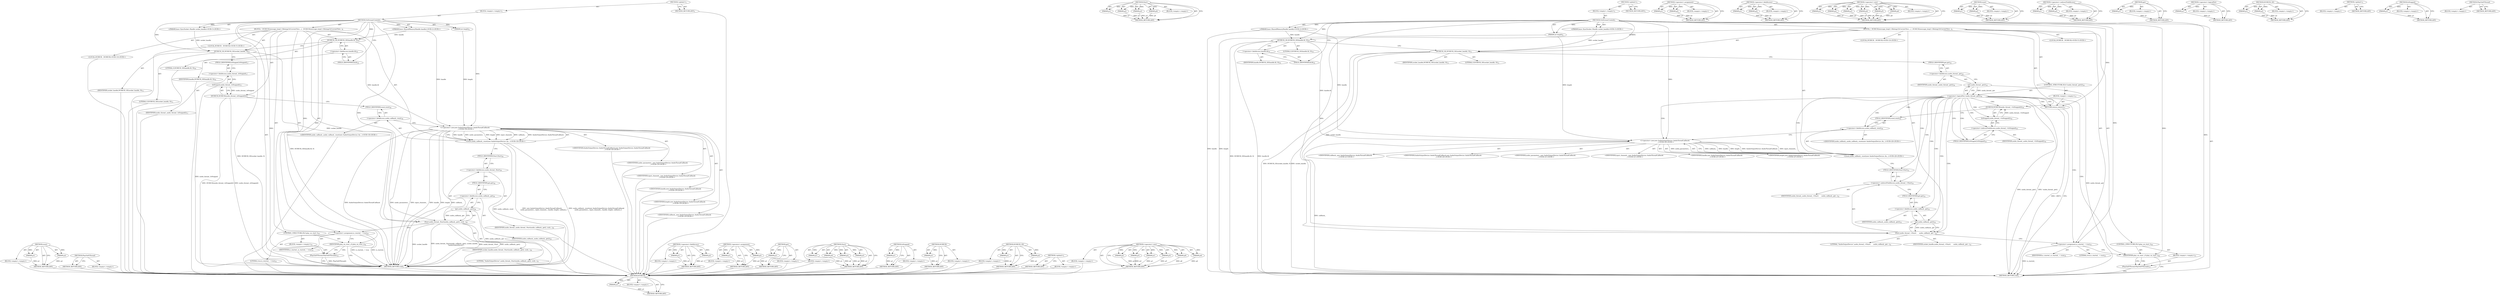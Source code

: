 digraph "&lt;operator&gt;.new" {
vulnerable_111 [label=<(METHOD,DCHECK)>];
vulnerable_112 [label=<(PARAM,p1)>];
vulnerable_113 [label=<(BLOCK,&lt;empty&gt;,&lt;empty&gt;)>];
vulnerable_114 [label=<(METHOD_RETURN,ANY)>];
vulnerable_138 [label=<(METHOD,Start)>];
vulnerable_139 [label=<(PARAM,p1)>];
vulnerable_140 [label=<(PARAM,p2)>];
vulnerable_141 [label=<(PARAM,p3)>];
vulnerable_142 [label=<(PARAM,p4)>];
vulnerable_143 [label=<(BLOCK,&lt;empty&gt;,&lt;empty&gt;)>];
vulnerable_144 [label=<(METHOD_RETURN,ANY)>];
vulnerable_6 [label=<(METHOD,&lt;global&gt;)<SUB>1</SUB>>];
vulnerable_7 [label=<(BLOCK,&lt;empty&gt;,&lt;empty&gt;)<SUB>1</SUB>>];
vulnerable_8 [label=<(METHOD,OnStreamCreated)<SUB>1</SUB>>];
vulnerable_9 [label="<(PARAM,base::SharedMemoryHandle handle)<SUB>2</SUB>>"];
vulnerable_10 [label="<(PARAM,base::SyncSocket::Handle socket_handle)<SUB>3</SUB>>"];
vulnerable_11 [label=<(PARAM,int length)<SUB>4</SUB>>];
vulnerable_12 [label=<(BLOCK,{
  DCHECK(message_loop()-&gt;BelongsToCurrentThre...,{
  DCHECK(message_loop()-&gt;BelongsToCurrentThre...)<SUB>4</SUB>>];
vulnerable_13 [label="<(LOCAL,DCHECK : DCHECK)<SUB>5</SUB>>"];
vulnerable_14 [label=<(DCHECK_GE,DCHECK_GE(handle.fd, 0))<SUB>10</SUB>>];
vulnerable_15 [label=<(&lt;operator&gt;.fieldAccess,handle.fd)<SUB>10</SUB>>];
vulnerable_16 [label=<(IDENTIFIER,handle,DCHECK_GE(handle.fd, 0))<SUB>10</SUB>>];
vulnerable_17 [label=<(FIELD_IDENTIFIER,fd,fd)<SUB>10</SUB>>];
vulnerable_18 [label=<(LITERAL,0,DCHECK_GE(handle.fd, 0))<SUB>10</SUB>>];
vulnerable_19 [label=<(DCHECK_GE,DCHECK_GE(socket_handle, 0))<SUB>11</SUB>>];
vulnerable_20 [label=<(IDENTIFIER,socket_handle,DCHECK_GE(socket_handle, 0))<SUB>11</SUB>>];
vulnerable_21 [label=<(LITERAL,0,DCHECK_GE(socket_handle, 0))<SUB>11</SUB>>];
vulnerable_22 [label="<(LOCAL,DCHECK : DCHECK)<SUB>14</SUB>>"];
vulnerable_23 [label=<(CONTROL_STRUCTURE,IF,if (!audio_thread_.get()))<SUB>16</SUB>>];
vulnerable_24 [label=<(&lt;operator&gt;.logicalNot,!audio_thread_.get())<SUB>16</SUB>>];
vulnerable_25 [label=<(get,audio_thread_.get())<SUB>16</SUB>>];
vulnerable_26 [label=<(&lt;operator&gt;.fieldAccess,audio_thread_.get)<SUB>16</SUB>>];
vulnerable_27 [label=<(IDENTIFIER,audio_thread_,audio_thread_.get())<SUB>16</SUB>>];
vulnerable_28 [label=<(FIELD_IDENTIFIER,get,get)<SUB>16</SUB>>];
vulnerable_29 [label=<(BLOCK,&lt;empty&gt;,&lt;empty&gt;)<SUB>17</SUB>>];
vulnerable_30 [label=<(RETURN,return;,return;)<SUB>17</SUB>>];
vulnerable_31 [label=<(DCHECK,DCHECK(audio_thread_-&gt;IsStopped()))<SUB>19</SUB>>];
vulnerable_32 [label=<(IsStopped,audio_thread_-&gt;IsStopped())<SUB>19</SUB>>];
vulnerable_33 [label=<(&lt;operator&gt;.indirectFieldAccess,audio_thread_-&gt;IsStopped)<SUB>19</SUB>>];
vulnerable_34 [label=<(IDENTIFIER,audio_thread_,audio_thread_-&gt;IsStopped())<SUB>19</SUB>>];
vulnerable_35 [label=<(FIELD_IDENTIFIER,IsStopped,IsStopped)<SUB>19</SUB>>];
vulnerable_36 [label="<(reset,audio_callback_.reset(new AudioOutputDevice::Au...)<SUB>20</SUB>>"];
vulnerable_37 [label=<(&lt;operator&gt;.fieldAccess,audio_callback_.reset)<SUB>20</SUB>>];
vulnerable_38 [label="<(IDENTIFIER,audio_callback_,audio_callback_.reset(new AudioOutputDevice::Au...)<SUB>20</SUB>>"];
vulnerable_39 [label=<(FIELD_IDENTIFIER,reset,reset)<SUB>20</SUB>>];
vulnerable_40 [label="<(&lt;operator&gt;.new,new AudioOutputDevice::AudioThreadCallback(
   ...)<SUB>20</SUB>>"];
vulnerable_41 [label="<(IDENTIFIER,AudioOutputDevice::AudioThreadCallback,new AudioOutputDevice::AudioThreadCallback(
   ...)<SUB>20</SUB>>"];
vulnerable_42 [label="<(IDENTIFIER,audio_parameters_,new AudioOutputDevice::AudioThreadCallback(
   ...)<SUB>21</SUB>>"];
vulnerable_43 [label="<(IDENTIFIER,input_channels_,new AudioOutputDevice::AudioThreadCallback(
   ...)<SUB>21</SUB>>"];
vulnerable_44 [label="<(IDENTIFIER,handle,new AudioOutputDevice::AudioThreadCallback(
   ...)<SUB>21</SUB>>"];
vulnerable_45 [label="<(IDENTIFIER,length,new AudioOutputDevice::AudioThreadCallback(
   ...)<SUB>21</SUB>>"];
vulnerable_46 [label="<(IDENTIFIER,callback_,new AudioOutputDevice::AudioThreadCallback(
   ...)<SUB>21</SUB>>"];
vulnerable_47 [label=<(Start,audio_thread_-&gt;Start(
      audio_callback_.get...)<SUB>22</SUB>>];
vulnerable_48 [label=<(&lt;operator&gt;.indirectFieldAccess,audio_thread_-&gt;Start)<SUB>22</SUB>>];
vulnerable_49 [label=<(IDENTIFIER,audio_thread_,audio_thread_-&gt;Start(
      audio_callback_.get...)<SUB>22</SUB>>];
vulnerable_50 [label=<(FIELD_IDENTIFIER,Start,Start)<SUB>22</SUB>>];
vulnerable_51 [label=<(get,audio_callback_.get())<SUB>23</SUB>>];
vulnerable_52 [label=<(&lt;operator&gt;.fieldAccess,audio_callback_.get)<SUB>23</SUB>>];
vulnerable_53 [label=<(IDENTIFIER,audio_callback_,audio_callback_.get())<SUB>23</SUB>>];
vulnerable_54 [label=<(FIELD_IDENTIFIER,get,get)<SUB>23</SUB>>];
vulnerable_55 [label=<(IDENTIFIER,socket_handle,audio_thread_-&gt;Start(
      audio_callback_.get...)<SUB>23</SUB>>];
vulnerable_56 [label=<(LITERAL,&quot;AudioOutputDevice&quot;,audio_thread_-&gt;Start(
      audio_callback_.get...)<SUB>23</SUB>>];
vulnerable_57 [label=<(&lt;operator&gt;.assignment,is_started_ = true)<SUB>25</SUB>>];
vulnerable_58 [label=<(IDENTIFIER,is_started_,is_started_ = true)<SUB>25</SUB>>];
vulnerable_59 [label=<(LITERAL,true,is_started_ = true)<SUB>25</SUB>>];
vulnerable_60 [label=<(CONTROL_STRUCTURE,IF,if (play_on_start_))<SUB>26</SUB>>];
vulnerable_61 [label=<(IDENTIFIER,play_on_start_,if (play_on_start_))<SUB>26</SUB>>];
vulnerable_62 [label=<(BLOCK,&lt;empty&gt;,&lt;empty&gt;)<SUB>27</SUB>>];
vulnerable_63 [label=<(PlayOnIOThread,PlayOnIOThread())<SUB>27</SUB>>];
vulnerable_64 [label=<(METHOD_RETURN,void)<SUB>1</SUB>>];
vulnerable_66 [label=<(METHOD_RETURN,ANY)<SUB>1</SUB>>];
vulnerable_145 [label=<(METHOD,&lt;operator&gt;.assignment)>];
vulnerable_146 [label=<(PARAM,p1)>];
vulnerable_147 [label=<(PARAM,p2)>];
vulnerable_148 [label=<(BLOCK,&lt;empty&gt;,&lt;empty&gt;)>];
vulnerable_149 [label=<(METHOD_RETURN,ANY)>];
vulnerable_98 [label=<(METHOD,&lt;operator&gt;.fieldAccess)>];
vulnerable_99 [label=<(PARAM,p1)>];
vulnerable_100 [label=<(PARAM,p2)>];
vulnerable_101 [label=<(BLOCK,&lt;empty&gt;,&lt;empty&gt;)>];
vulnerable_102 [label=<(METHOD_RETURN,ANY)>];
vulnerable_129 [label=<(METHOD,&lt;operator&gt;.new)>];
vulnerable_130 [label=<(PARAM,p1)>];
vulnerable_131 [label=<(PARAM,p2)>];
vulnerable_132 [label=<(PARAM,p3)>];
vulnerable_133 [label=<(PARAM,p4)>];
vulnerable_134 [label=<(PARAM,p5)>];
vulnerable_135 [label=<(PARAM,p6)>];
vulnerable_136 [label=<(BLOCK,&lt;empty&gt;,&lt;empty&gt;)>];
vulnerable_137 [label=<(METHOD_RETURN,ANY)>];
vulnerable_124 [label=<(METHOD,reset)>];
vulnerable_125 [label=<(PARAM,p1)>];
vulnerable_126 [label=<(PARAM,p2)>];
vulnerable_127 [label=<(BLOCK,&lt;empty&gt;,&lt;empty&gt;)>];
vulnerable_128 [label=<(METHOD_RETURN,ANY)>];
vulnerable_119 [label=<(METHOD,&lt;operator&gt;.indirectFieldAccess)>];
vulnerable_120 [label=<(PARAM,p1)>];
vulnerable_121 [label=<(PARAM,p2)>];
vulnerable_122 [label=<(BLOCK,&lt;empty&gt;,&lt;empty&gt;)>];
vulnerable_123 [label=<(METHOD_RETURN,ANY)>];
vulnerable_107 [label=<(METHOD,get)>];
vulnerable_108 [label=<(PARAM,p1)>];
vulnerable_109 [label=<(BLOCK,&lt;empty&gt;,&lt;empty&gt;)>];
vulnerable_110 [label=<(METHOD_RETURN,ANY)>];
vulnerable_103 [label=<(METHOD,&lt;operator&gt;.logicalNot)>];
vulnerable_104 [label=<(PARAM,p1)>];
vulnerable_105 [label=<(BLOCK,&lt;empty&gt;,&lt;empty&gt;)>];
vulnerable_106 [label=<(METHOD_RETURN,ANY)>];
vulnerable_93 [label=<(METHOD,DCHECK_GE)>];
vulnerable_94 [label=<(PARAM,p1)>];
vulnerable_95 [label=<(PARAM,p2)>];
vulnerable_96 [label=<(BLOCK,&lt;empty&gt;,&lt;empty&gt;)>];
vulnerable_97 [label=<(METHOD_RETURN,ANY)>];
vulnerable_87 [label=<(METHOD,&lt;global&gt;)<SUB>1</SUB>>];
vulnerable_88 [label=<(BLOCK,&lt;empty&gt;,&lt;empty&gt;)>];
vulnerable_89 [label=<(METHOD_RETURN,ANY)>];
vulnerable_115 [label=<(METHOD,IsStopped)>];
vulnerable_116 [label=<(PARAM,p1)>];
vulnerable_117 [label=<(BLOCK,&lt;empty&gt;,&lt;empty&gt;)>];
vulnerable_118 [label=<(METHOD_RETURN,ANY)>];
vulnerable_150 [label=<(METHOD,PlayOnIOThread)>];
vulnerable_151 [label=<(BLOCK,&lt;empty&gt;,&lt;empty&gt;)>];
vulnerable_152 [label=<(METHOD_RETURN,ANY)>];
fixed_103 [label=<(METHOD,reset)>];
fixed_104 [label=<(PARAM,p1)>];
fixed_105 [label=<(PARAM,p2)>];
fixed_106 [label=<(BLOCK,&lt;empty&gt;,&lt;empty&gt;)>];
fixed_107 [label=<(METHOD_RETURN,ANY)>];
fixed_133 [label=<(METHOD,PlayOnIOThread)>];
fixed_134 [label=<(BLOCK,&lt;empty&gt;,&lt;empty&gt;)>];
fixed_135 [label=<(METHOD_RETURN,ANY)>];
fixed_6 [label=<(METHOD,&lt;global&gt;)<SUB>1</SUB>>];
fixed_7 [label=<(BLOCK,&lt;empty&gt;,&lt;empty&gt;)<SUB>1</SUB>>];
fixed_8 [label=<(METHOD,OnStreamCreated)<SUB>1</SUB>>];
fixed_9 [label="<(PARAM,base::SharedMemoryHandle handle)<SUB>2</SUB>>"];
fixed_10 [label="<(PARAM,base::SyncSocket::Handle socket_handle)<SUB>3</SUB>>"];
fixed_11 [label=<(PARAM,int length)<SUB>4</SUB>>];
fixed_12 [label=<(BLOCK,{
  DCHECK(message_loop()-&gt;BelongsToCurrentThre...,{
  DCHECK(message_loop()-&gt;BelongsToCurrentThre...)<SUB>4</SUB>>];
fixed_13 [label="<(LOCAL,DCHECK : DCHECK)<SUB>5</SUB>>"];
fixed_14 [label=<(DCHECK_GE,DCHECK_GE(handle.fd, 0))<SUB>10</SUB>>];
fixed_15 [label=<(&lt;operator&gt;.fieldAccess,handle.fd)<SUB>10</SUB>>];
fixed_16 [label=<(IDENTIFIER,handle,DCHECK_GE(handle.fd, 0))<SUB>10</SUB>>];
fixed_17 [label=<(FIELD_IDENTIFIER,fd,fd)<SUB>10</SUB>>];
fixed_18 [label=<(LITERAL,0,DCHECK_GE(handle.fd, 0))<SUB>10</SUB>>];
fixed_19 [label=<(DCHECK_GE,DCHECK_GE(socket_handle, 0))<SUB>11</SUB>>];
fixed_20 [label=<(IDENTIFIER,socket_handle,DCHECK_GE(socket_handle, 0))<SUB>11</SUB>>];
fixed_21 [label=<(LITERAL,0,DCHECK_GE(socket_handle, 0))<SUB>11</SUB>>];
fixed_22 [label="<(LOCAL,DCHECK : DCHECK)<SUB>14</SUB>>"];
fixed_23 [label=<(DCHECK,DCHECK(audio_thread_.IsStopped()))<SUB>17</SUB>>];
fixed_24 [label=<(IsStopped,audio_thread_.IsStopped())<SUB>17</SUB>>];
fixed_25 [label=<(&lt;operator&gt;.fieldAccess,audio_thread_.IsStopped)<SUB>17</SUB>>];
fixed_26 [label=<(IDENTIFIER,audio_thread_,audio_thread_.IsStopped())<SUB>17</SUB>>];
fixed_27 [label=<(FIELD_IDENTIFIER,IsStopped,IsStopped)<SUB>17</SUB>>];
fixed_28 [label="<(reset,audio_callback_.reset(new AudioOutputDevice::Au...)<SUB>18</SUB>>"];
fixed_29 [label=<(&lt;operator&gt;.fieldAccess,audio_callback_.reset)<SUB>18</SUB>>];
fixed_30 [label="<(IDENTIFIER,audio_callback_,audio_callback_.reset(new AudioOutputDevice::Au...)<SUB>18</SUB>>"];
fixed_31 [label=<(FIELD_IDENTIFIER,reset,reset)<SUB>18</SUB>>];
fixed_32 [label="<(&lt;operator&gt;.new,new AudioOutputDevice::AudioThreadCallback(
   ...)<SUB>18</SUB>>"];
fixed_33 [label="<(IDENTIFIER,AudioOutputDevice::AudioThreadCallback,new AudioOutputDevice::AudioThreadCallback(
   ...)<SUB>18</SUB>>"];
fixed_34 [label="<(IDENTIFIER,audio_parameters_,new AudioOutputDevice::AudioThreadCallback(
   ...)<SUB>19</SUB>>"];
fixed_35 [label="<(IDENTIFIER,input_channels_,new AudioOutputDevice::AudioThreadCallback(
   ...)<SUB>19</SUB>>"];
fixed_36 [label="<(IDENTIFIER,handle,new AudioOutputDevice::AudioThreadCallback(
   ...)<SUB>19</SUB>>"];
fixed_37 [label="<(IDENTIFIER,length,new AudioOutputDevice::AudioThreadCallback(
   ...)<SUB>19</SUB>>"];
fixed_38 [label="<(IDENTIFIER,callback_,new AudioOutputDevice::AudioThreadCallback(
   ...)<SUB>19</SUB>>"];
fixed_39 [label=<(Start,audio_thread_.Start(audio_callback_.get(), sock...)<SUB>20</SUB>>];
fixed_40 [label=<(&lt;operator&gt;.fieldAccess,audio_thread_.Start)<SUB>20</SUB>>];
fixed_41 [label=<(IDENTIFIER,audio_thread_,audio_thread_.Start(audio_callback_.get(), sock...)<SUB>20</SUB>>];
fixed_42 [label=<(FIELD_IDENTIFIER,Start,Start)<SUB>20</SUB>>];
fixed_43 [label=<(get,audio_callback_.get())<SUB>20</SUB>>];
fixed_44 [label=<(&lt;operator&gt;.fieldAccess,audio_callback_.get)<SUB>20</SUB>>];
fixed_45 [label=<(IDENTIFIER,audio_callback_,audio_callback_.get())<SUB>20</SUB>>];
fixed_46 [label=<(FIELD_IDENTIFIER,get,get)<SUB>20</SUB>>];
fixed_47 [label=<(IDENTIFIER,socket_handle,audio_thread_.Start(audio_callback_.get(), sock...)<SUB>20</SUB>>];
fixed_48 [label=<(LITERAL,&quot;AudioOutputDevice&quot;,audio_thread_.Start(audio_callback_.get(), sock...)<SUB>21</SUB>>];
fixed_49 [label=<(&lt;operator&gt;.assignment,is_started_ = true)<SUB>23</SUB>>];
fixed_50 [label=<(IDENTIFIER,is_started_,is_started_ = true)<SUB>23</SUB>>];
fixed_51 [label=<(LITERAL,true,is_started_ = true)<SUB>23</SUB>>];
fixed_52 [label=<(CONTROL_STRUCTURE,IF,if (play_on_start_))<SUB>24</SUB>>];
fixed_53 [label=<(IDENTIFIER,play_on_start_,if (play_on_start_))<SUB>24</SUB>>];
fixed_54 [label=<(BLOCK,&lt;empty&gt;,&lt;empty&gt;)<SUB>25</SUB>>];
fixed_55 [label=<(PlayOnIOThread,PlayOnIOThread())<SUB>25</SUB>>];
fixed_56 [label=<(METHOD_RETURN,void)<SUB>1</SUB>>];
fixed_58 [label=<(METHOD_RETURN,ANY)<SUB>1</SUB>>];
fixed_90 [label=<(METHOD,&lt;operator&gt;.fieldAccess)>];
fixed_91 [label=<(PARAM,p1)>];
fixed_92 [label=<(PARAM,p2)>];
fixed_93 [label=<(BLOCK,&lt;empty&gt;,&lt;empty&gt;)>];
fixed_94 [label=<(METHOD_RETURN,ANY)>];
fixed_128 [label=<(METHOD,&lt;operator&gt;.assignment)>];
fixed_129 [label=<(PARAM,p1)>];
fixed_130 [label=<(PARAM,p2)>];
fixed_131 [label=<(BLOCK,&lt;empty&gt;,&lt;empty&gt;)>];
fixed_132 [label=<(METHOD_RETURN,ANY)>];
fixed_124 [label=<(METHOD,get)>];
fixed_125 [label=<(PARAM,p1)>];
fixed_126 [label=<(BLOCK,&lt;empty&gt;,&lt;empty&gt;)>];
fixed_127 [label=<(METHOD_RETURN,ANY)>];
fixed_117 [label=<(METHOD,Start)>];
fixed_118 [label=<(PARAM,p1)>];
fixed_119 [label=<(PARAM,p2)>];
fixed_120 [label=<(PARAM,p3)>];
fixed_121 [label=<(PARAM,p4)>];
fixed_122 [label=<(BLOCK,&lt;empty&gt;,&lt;empty&gt;)>];
fixed_123 [label=<(METHOD_RETURN,ANY)>];
fixed_99 [label=<(METHOD,IsStopped)>];
fixed_100 [label=<(PARAM,p1)>];
fixed_101 [label=<(BLOCK,&lt;empty&gt;,&lt;empty&gt;)>];
fixed_102 [label=<(METHOD_RETURN,ANY)>];
fixed_95 [label=<(METHOD,DCHECK)>];
fixed_96 [label=<(PARAM,p1)>];
fixed_97 [label=<(BLOCK,&lt;empty&gt;,&lt;empty&gt;)>];
fixed_98 [label=<(METHOD_RETURN,ANY)>];
fixed_85 [label=<(METHOD,DCHECK_GE)>];
fixed_86 [label=<(PARAM,p1)>];
fixed_87 [label=<(PARAM,p2)>];
fixed_88 [label=<(BLOCK,&lt;empty&gt;,&lt;empty&gt;)>];
fixed_89 [label=<(METHOD_RETURN,ANY)>];
fixed_79 [label=<(METHOD,&lt;global&gt;)<SUB>1</SUB>>];
fixed_80 [label=<(BLOCK,&lt;empty&gt;,&lt;empty&gt;)>];
fixed_81 [label=<(METHOD_RETURN,ANY)>];
fixed_108 [label=<(METHOD,&lt;operator&gt;.new)>];
fixed_109 [label=<(PARAM,p1)>];
fixed_110 [label=<(PARAM,p2)>];
fixed_111 [label=<(PARAM,p3)>];
fixed_112 [label=<(PARAM,p4)>];
fixed_113 [label=<(PARAM,p5)>];
fixed_114 [label=<(PARAM,p6)>];
fixed_115 [label=<(BLOCK,&lt;empty&gt;,&lt;empty&gt;)>];
fixed_116 [label=<(METHOD_RETURN,ANY)>];
vulnerable_111 -> vulnerable_112  [key=0, label="AST: "];
vulnerable_111 -> vulnerable_112  [key=1, label="DDG: "];
vulnerable_111 -> vulnerable_113  [key=0, label="AST: "];
vulnerable_111 -> vulnerable_114  [key=0, label="AST: "];
vulnerable_111 -> vulnerable_114  [key=1, label="CFG: "];
vulnerable_112 -> vulnerable_114  [key=0, label="DDG: p1"];
vulnerable_138 -> vulnerable_139  [key=0, label="AST: "];
vulnerable_138 -> vulnerable_139  [key=1, label="DDG: "];
vulnerable_138 -> vulnerable_143  [key=0, label="AST: "];
vulnerable_138 -> vulnerable_140  [key=0, label="AST: "];
vulnerable_138 -> vulnerable_140  [key=1, label="DDG: "];
vulnerable_138 -> vulnerable_144  [key=0, label="AST: "];
vulnerable_138 -> vulnerable_144  [key=1, label="CFG: "];
vulnerable_138 -> vulnerable_141  [key=0, label="AST: "];
vulnerable_138 -> vulnerable_141  [key=1, label="DDG: "];
vulnerable_138 -> vulnerable_142  [key=0, label="AST: "];
vulnerable_138 -> vulnerable_142  [key=1, label="DDG: "];
vulnerable_139 -> vulnerable_144  [key=0, label="DDG: p1"];
vulnerable_140 -> vulnerable_144  [key=0, label="DDG: p2"];
vulnerable_141 -> vulnerable_144  [key=0, label="DDG: p3"];
vulnerable_142 -> vulnerable_144  [key=0, label="DDG: p4"];
vulnerable_6 -> vulnerable_7  [key=0, label="AST: "];
vulnerable_6 -> vulnerable_66  [key=0, label="AST: "];
vulnerable_6 -> vulnerable_66  [key=1, label="CFG: "];
vulnerable_7 -> vulnerable_8  [key=0, label="AST: "];
vulnerable_8 -> vulnerable_9  [key=0, label="AST: "];
vulnerable_8 -> vulnerable_9  [key=1, label="DDG: "];
vulnerable_8 -> vulnerable_10  [key=0, label="AST: "];
vulnerable_8 -> vulnerable_10  [key=1, label="DDG: "];
vulnerable_8 -> vulnerable_11  [key=0, label="AST: "];
vulnerable_8 -> vulnerable_11  [key=1, label="DDG: "];
vulnerable_8 -> vulnerable_12  [key=0, label="AST: "];
vulnerable_8 -> vulnerable_64  [key=0, label="AST: "];
vulnerable_8 -> vulnerable_17  [key=0, label="CFG: "];
vulnerable_8 -> vulnerable_57  [key=0, label="DDG: "];
vulnerable_8 -> vulnerable_14  [key=0, label="DDG: "];
vulnerable_8 -> vulnerable_19  [key=0, label="DDG: "];
vulnerable_8 -> vulnerable_47  [key=0, label="DDG: "];
vulnerable_8 -> vulnerable_61  [key=0, label="DDG: "];
vulnerable_8 -> vulnerable_30  [key=0, label="DDG: "];
vulnerable_8 -> vulnerable_40  [key=0, label="DDG: "];
vulnerable_8 -> vulnerable_63  [key=0, label="DDG: "];
vulnerable_9 -> vulnerable_64  [key=0, label="DDG: handle"];
vulnerable_9 -> vulnerable_14  [key=0, label="DDG: handle"];
vulnerable_9 -> vulnerable_40  [key=0, label="DDG: handle"];
vulnerable_10 -> vulnerable_19  [key=0, label="DDG: socket_handle"];
vulnerable_11 -> vulnerable_64  [key=0, label="DDG: length"];
vulnerable_11 -> vulnerable_40  [key=0, label="DDG: length"];
vulnerable_12 -> vulnerable_13  [key=0, label="AST: "];
vulnerable_12 -> vulnerable_14  [key=0, label="AST: "];
vulnerable_12 -> vulnerable_19  [key=0, label="AST: "];
vulnerable_12 -> vulnerable_22  [key=0, label="AST: "];
vulnerable_12 -> vulnerable_23  [key=0, label="AST: "];
vulnerable_12 -> vulnerable_31  [key=0, label="AST: "];
vulnerable_12 -> vulnerable_36  [key=0, label="AST: "];
vulnerable_12 -> vulnerable_47  [key=0, label="AST: "];
vulnerable_12 -> vulnerable_57  [key=0, label="AST: "];
vulnerable_12 -> vulnerable_60  [key=0, label="AST: "];
vulnerable_14 -> vulnerable_15  [key=0, label="AST: "];
vulnerable_14 -> vulnerable_18  [key=0, label="AST: "];
vulnerable_14 -> vulnerable_19  [key=0, label="CFG: "];
vulnerable_14 -> vulnerable_64  [key=0, label="DDG: handle.fd"];
vulnerable_14 -> vulnerable_64  [key=1, label="DDG: DCHECK_GE(handle.fd, 0)"];
vulnerable_14 -> vulnerable_40  [key=0, label="DDG: handle.fd"];
vulnerable_15 -> vulnerable_16  [key=0, label="AST: "];
vulnerable_15 -> vulnerable_17  [key=0, label="AST: "];
vulnerable_15 -> vulnerable_14  [key=0, label="CFG: "];
vulnerable_17 -> vulnerable_15  [key=0, label="CFG: "];
vulnerable_19 -> vulnerable_20  [key=0, label="AST: "];
vulnerable_19 -> vulnerable_21  [key=0, label="AST: "];
vulnerable_19 -> vulnerable_28  [key=0, label="CFG: "];
vulnerable_19 -> vulnerable_64  [key=0, label="DDG: socket_handle"];
vulnerable_19 -> vulnerable_64  [key=1, label="DDG: DCHECK_GE(socket_handle, 0)"];
vulnerable_19 -> vulnerable_47  [key=0, label="DDG: socket_handle"];
vulnerable_23 -> vulnerable_24  [key=0, label="AST: "];
vulnerable_23 -> vulnerable_29  [key=0, label="AST: "];
vulnerable_24 -> vulnerable_25  [key=0, label="AST: "];
vulnerable_24 -> vulnerable_30  [key=0, label="CFG: "];
vulnerable_24 -> vulnerable_30  [key=1, label="CDG: "];
vulnerable_24 -> vulnerable_35  [key=0, label="CFG: "];
vulnerable_24 -> vulnerable_35  [key=1, label="CDG: "];
vulnerable_24 -> vulnerable_64  [key=0, label="DDG: audio_thread_.get()"];
vulnerable_24 -> vulnerable_64  [key=1, label="DDG: !audio_thread_.get()"];
vulnerable_24 -> vulnerable_47  [key=0, label="CDG: "];
vulnerable_24 -> vulnerable_48  [key=0, label="CDG: "];
vulnerable_24 -> vulnerable_32  [key=0, label="CDG: "];
vulnerable_24 -> vulnerable_33  [key=0, label="CDG: "];
vulnerable_24 -> vulnerable_61  [key=0, label="CDG: "];
vulnerable_24 -> vulnerable_51  [key=0, label="CDG: "];
vulnerable_24 -> vulnerable_57  [key=0, label="CDG: "];
vulnerable_24 -> vulnerable_36  [key=0, label="CDG: "];
vulnerable_24 -> vulnerable_52  [key=0, label="CDG: "];
vulnerable_24 -> vulnerable_37  [key=0, label="CDG: "];
vulnerable_24 -> vulnerable_40  [key=0, label="CDG: "];
vulnerable_24 -> vulnerable_50  [key=0, label="CDG: "];
vulnerable_24 -> vulnerable_54  [key=0, label="CDG: "];
vulnerable_24 -> vulnerable_39  [key=0, label="CDG: "];
vulnerable_24 -> vulnerable_31  [key=0, label="CDG: "];
vulnerable_25 -> vulnerable_26  [key=0, label="AST: "];
vulnerable_25 -> vulnerable_24  [key=0, label="CFG: "];
vulnerable_25 -> vulnerable_24  [key=1, label="DDG: audio_thread_.get"];
vulnerable_25 -> vulnerable_64  [key=0, label="DDG: audio_thread_.get"];
vulnerable_26 -> vulnerable_27  [key=0, label="AST: "];
vulnerable_26 -> vulnerable_28  [key=0, label="AST: "];
vulnerable_26 -> vulnerable_25  [key=0, label="CFG: "];
vulnerable_28 -> vulnerable_26  [key=0, label="CFG: "];
vulnerable_29 -> vulnerable_30  [key=0, label="AST: "];
vulnerable_30 -> vulnerable_64  [key=0, label="CFG: "];
vulnerable_30 -> vulnerable_64  [key=1, label="DDG: &lt;RET&gt;"];
vulnerable_31 -> vulnerable_32  [key=0, label="AST: "];
vulnerable_31 -> vulnerable_39  [key=0, label="CFG: "];
vulnerable_32 -> vulnerable_33  [key=0, label="AST: "];
vulnerable_32 -> vulnerable_31  [key=0, label="CFG: "];
vulnerable_32 -> vulnerable_31  [key=1, label="DDG: audio_thread_-&gt;IsStopped"];
vulnerable_33 -> vulnerable_34  [key=0, label="AST: "];
vulnerable_33 -> vulnerable_35  [key=0, label="AST: "];
vulnerable_33 -> vulnerable_32  [key=0, label="CFG: "];
vulnerable_35 -> vulnerable_33  [key=0, label="CFG: "];
vulnerable_36 -> vulnerable_37  [key=0, label="AST: "];
vulnerable_36 -> vulnerable_40  [key=0, label="AST: "];
vulnerable_36 -> vulnerable_50  [key=0, label="CFG: "];
vulnerable_37 -> vulnerable_38  [key=0, label="AST: "];
vulnerable_37 -> vulnerable_39  [key=0, label="AST: "];
vulnerable_37 -> vulnerable_40  [key=0, label="CFG: "];
vulnerable_39 -> vulnerable_37  [key=0, label="CFG: "];
vulnerable_40 -> vulnerable_41  [key=0, label="AST: "];
vulnerable_40 -> vulnerable_42  [key=0, label="AST: "];
vulnerable_40 -> vulnerable_43  [key=0, label="AST: "];
vulnerable_40 -> vulnerable_44  [key=0, label="AST: "];
vulnerable_40 -> vulnerable_45  [key=0, label="AST: "];
vulnerable_40 -> vulnerable_46  [key=0, label="AST: "];
vulnerable_40 -> vulnerable_36  [key=0, label="CFG: "];
vulnerable_40 -> vulnerable_36  [key=1, label="DDG: callback_"];
vulnerable_40 -> vulnerable_36  [key=2, label="DDG: handle"];
vulnerable_40 -> vulnerable_36  [key=3, label="DDG: length"];
vulnerable_40 -> vulnerable_36  [key=4, label="DDG: AudioOutputDevice::AudioThreadCallback"];
vulnerable_40 -> vulnerable_36  [key=5, label="DDG: audio_parameters_"];
vulnerable_40 -> vulnerable_36  [key=6, label="DDG: input_channels_"];
vulnerable_40 -> vulnerable_64  [key=0, label="DDG: callback_"];
vulnerable_47 -> vulnerable_48  [key=0, label="AST: "];
vulnerable_47 -> vulnerable_51  [key=0, label="AST: "];
vulnerable_47 -> vulnerable_55  [key=0, label="AST: "];
vulnerable_47 -> vulnerable_56  [key=0, label="AST: "];
vulnerable_47 -> vulnerable_57  [key=0, label="CFG: "];
vulnerable_48 -> vulnerable_49  [key=0, label="AST: "];
vulnerable_48 -> vulnerable_50  [key=0, label="AST: "];
vulnerable_48 -> vulnerable_54  [key=0, label="CFG: "];
vulnerable_50 -> vulnerable_48  [key=0, label="CFG: "];
vulnerable_51 -> vulnerable_52  [key=0, label="AST: "];
vulnerable_51 -> vulnerable_47  [key=0, label="CFG: "];
vulnerable_51 -> vulnerable_47  [key=1, label="DDG: audio_callback_.get"];
vulnerable_52 -> vulnerable_53  [key=0, label="AST: "];
vulnerable_52 -> vulnerable_54  [key=0, label="AST: "];
vulnerable_52 -> vulnerable_51  [key=0, label="CFG: "];
vulnerable_54 -> vulnerable_52  [key=0, label="CFG: "];
vulnerable_57 -> vulnerable_58  [key=0, label="AST: "];
vulnerable_57 -> vulnerable_59  [key=0, label="AST: "];
vulnerable_57 -> vulnerable_61  [key=0, label="CFG: "];
vulnerable_57 -> vulnerable_64  [key=0, label="DDG: is_started_"];
vulnerable_60 -> vulnerable_61  [key=0, label="AST: "];
vulnerable_60 -> vulnerable_62  [key=0, label="AST: "];
vulnerable_61 -> vulnerable_63  [key=0, label="CFG: "];
vulnerable_61 -> vulnerable_63  [key=1, label="CDG: "];
vulnerable_61 -> vulnerable_64  [key=0, label="CFG: "];
vulnerable_62 -> vulnerable_63  [key=0, label="AST: "];
vulnerable_63 -> vulnerable_64  [key=0, label="CFG: "];
vulnerable_145 -> vulnerable_146  [key=0, label="AST: "];
vulnerable_145 -> vulnerable_146  [key=1, label="DDG: "];
vulnerable_145 -> vulnerable_148  [key=0, label="AST: "];
vulnerable_145 -> vulnerable_147  [key=0, label="AST: "];
vulnerable_145 -> vulnerable_147  [key=1, label="DDG: "];
vulnerable_145 -> vulnerable_149  [key=0, label="AST: "];
vulnerable_145 -> vulnerable_149  [key=1, label="CFG: "];
vulnerable_146 -> vulnerable_149  [key=0, label="DDG: p1"];
vulnerable_147 -> vulnerable_149  [key=0, label="DDG: p2"];
vulnerable_98 -> vulnerable_99  [key=0, label="AST: "];
vulnerable_98 -> vulnerable_99  [key=1, label="DDG: "];
vulnerable_98 -> vulnerable_101  [key=0, label="AST: "];
vulnerable_98 -> vulnerable_100  [key=0, label="AST: "];
vulnerable_98 -> vulnerable_100  [key=1, label="DDG: "];
vulnerable_98 -> vulnerable_102  [key=0, label="AST: "];
vulnerable_98 -> vulnerable_102  [key=1, label="CFG: "];
vulnerable_99 -> vulnerable_102  [key=0, label="DDG: p1"];
vulnerable_100 -> vulnerable_102  [key=0, label="DDG: p2"];
vulnerable_129 -> vulnerable_130  [key=0, label="AST: "];
vulnerable_129 -> vulnerable_130  [key=1, label="DDG: "];
vulnerable_129 -> vulnerable_136  [key=0, label="AST: "];
vulnerable_129 -> vulnerable_131  [key=0, label="AST: "];
vulnerable_129 -> vulnerable_131  [key=1, label="DDG: "];
vulnerable_129 -> vulnerable_137  [key=0, label="AST: "];
vulnerable_129 -> vulnerable_137  [key=1, label="CFG: "];
vulnerable_129 -> vulnerable_132  [key=0, label="AST: "];
vulnerable_129 -> vulnerable_132  [key=1, label="DDG: "];
vulnerable_129 -> vulnerable_133  [key=0, label="AST: "];
vulnerable_129 -> vulnerable_133  [key=1, label="DDG: "];
vulnerable_129 -> vulnerable_134  [key=0, label="AST: "];
vulnerable_129 -> vulnerable_134  [key=1, label="DDG: "];
vulnerable_129 -> vulnerable_135  [key=0, label="AST: "];
vulnerable_129 -> vulnerable_135  [key=1, label="DDG: "];
vulnerable_130 -> vulnerable_137  [key=0, label="DDG: p1"];
vulnerable_131 -> vulnerable_137  [key=0, label="DDG: p2"];
vulnerable_132 -> vulnerable_137  [key=0, label="DDG: p3"];
vulnerable_133 -> vulnerable_137  [key=0, label="DDG: p4"];
vulnerable_134 -> vulnerable_137  [key=0, label="DDG: p5"];
vulnerable_135 -> vulnerable_137  [key=0, label="DDG: p6"];
vulnerable_124 -> vulnerable_125  [key=0, label="AST: "];
vulnerable_124 -> vulnerable_125  [key=1, label="DDG: "];
vulnerable_124 -> vulnerable_127  [key=0, label="AST: "];
vulnerable_124 -> vulnerable_126  [key=0, label="AST: "];
vulnerable_124 -> vulnerable_126  [key=1, label="DDG: "];
vulnerable_124 -> vulnerable_128  [key=0, label="AST: "];
vulnerable_124 -> vulnerable_128  [key=1, label="CFG: "];
vulnerable_125 -> vulnerable_128  [key=0, label="DDG: p1"];
vulnerable_126 -> vulnerable_128  [key=0, label="DDG: p2"];
vulnerable_119 -> vulnerable_120  [key=0, label="AST: "];
vulnerable_119 -> vulnerable_120  [key=1, label="DDG: "];
vulnerable_119 -> vulnerable_122  [key=0, label="AST: "];
vulnerable_119 -> vulnerable_121  [key=0, label="AST: "];
vulnerable_119 -> vulnerable_121  [key=1, label="DDG: "];
vulnerable_119 -> vulnerable_123  [key=0, label="AST: "];
vulnerable_119 -> vulnerable_123  [key=1, label="CFG: "];
vulnerable_120 -> vulnerable_123  [key=0, label="DDG: p1"];
vulnerable_121 -> vulnerable_123  [key=0, label="DDG: p2"];
vulnerable_107 -> vulnerable_108  [key=0, label="AST: "];
vulnerable_107 -> vulnerable_108  [key=1, label="DDG: "];
vulnerable_107 -> vulnerable_109  [key=0, label="AST: "];
vulnerable_107 -> vulnerable_110  [key=0, label="AST: "];
vulnerable_107 -> vulnerable_110  [key=1, label="CFG: "];
vulnerable_108 -> vulnerable_110  [key=0, label="DDG: p1"];
vulnerable_103 -> vulnerable_104  [key=0, label="AST: "];
vulnerable_103 -> vulnerable_104  [key=1, label="DDG: "];
vulnerable_103 -> vulnerable_105  [key=0, label="AST: "];
vulnerable_103 -> vulnerable_106  [key=0, label="AST: "];
vulnerable_103 -> vulnerable_106  [key=1, label="CFG: "];
vulnerable_104 -> vulnerable_106  [key=0, label="DDG: p1"];
vulnerable_93 -> vulnerable_94  [key=0, label="AST: "];
vulnerable_93 -> vulnerable_94  [key=1, label="DDG: "];
vulnerable_93 -> vulnerable_96  [key=0, label="AST: "];
vulnerable_93 -> vulnerable_95  [key=0, label="AST: "];
vulnerable_93 -> vulnerable_95  [key=1, label="DDG: "];
vulnerable_93 -> vulnerable_97  [key=0, label="AST: "];
vulnerable_93 -> vulnerable_97  [key=1, label="CFG: "];
vulnerable_94 -> vulnerable_97  [key=0, label="DDG: p1"];
vulnerable_95 -> vulnerable_97  [key=0, label="DDG: p2"];
vulnerable_87 -> vulnerable_88  [key=0, label="AST: "];
vulnerable_87 -> vulnerable_89  [key=0, label="AST: "];
vulnerable_87 -> vulnerable_89  [key=1, label="CFG: "];
vulnerable_115 -> vulnerable_116  [key=0, label="AST: "];
vulnerable_115 -> vulnerable_116  [key=1, label="DDG: "];
vulnerable_115 -> vulnerable_117  [key=0, label="AST: "];
vulnerable_115 -> vulnerable_118  [key=0, label="AST: "];
vulnerable_115 -> vulnerable_118  [key=1, label="CFG: "];
vulnerable_116 -> vulnerable_118  [key=0, label="DDG: p1"];
vulnerable_150 -> vulnerable_151  [key=0, label="AST: "];
vulnerable_150 -> vulnerable_152  [key=0, label="AST: "];
vulnerable_150 -> vulnerable_152  [key=1, label="CFG: "];
fixed_103 -> fixed_104  [key=0, label="AST: "];
fixed_103 -> fixed_104  [key=1, label="DDG: "];
fixed_103 -> fixed_106  [key=0, label="AST: "];
fixed_103 -> fixed_105  [key=0, label="AST: "];
fixed_103 -> fixed_105  [key=1, label="DDG: "];
fixed_103 -> fixed_107  [key=0, label="AST: "];
fixed_103 -> fixed_107  [key=1, label="CFG: "];
fixed_104 -> fixed_107  [key=0, label="DDG: p1"];
fixed_105 -> fixed_107  [key=0, label="DDG: p2"];
fixed_106 -> vulnerable_111  [key=0];
fixed_107 -> vulnerable_111  [key=0];
fixed_133 -> fixed_134  [key=0, label="AST: "];
fixed_133 -> fixed_135  [key=0, label="AST: "];
fixed_133 -> fixed_135  [key=1, label="CFG: "];
fixed_134 -> vulnerable_111  [key=0];
fixed_135 -> vulnerable_111  [key=0];
fixed_6 -> fixed_7  [key=0, label="AST: "];
fixed_6 -> fixed_58  [key=0, label="AST: "];
fixed_6 -> fixed_58  [key=1, label="CFG: "];
fixed_7 -> fixed_8  [key=0, label="AST: "];
fixed_8 -> fixed_9  [key=0, label="AST: "];
fixed_8 -> fixed_9  [key=1, label="DDG: "];
fixed_8 -> fixed_10  [key=0, label="AST: "];
fixed_8 -> fixed_10  [key=1, label="DDG: "];
fixed_8 -> fixed_11  [key=0, label="AST: "];
fixed_8 -> fixed_11  [key=1, label="DDG: "];
fixed_8 -> fixed_12  [key=0, label="AST: "];
fixed_8 -> fixed_56  [key=0, label="AST: "];
fixed_8 -> fixed_17  [key=0, label="CFG: "];
fixed_8 -> fixed_49  [key=0, label="DDG: "];
fixed_8 -> fixed_14  [key=0, label="DDG: "];
fixed_8 -> fixed_19  [key=0, label="DDG: "];
fixed_8 -> fixed_39  [key=0, label="DDG: "];
fixed_8 -> fixed_53  [key=0, label="DDG: "];
fixed_8 -> fixed_32  [key=0, label="DDG: "];
fixed_8 -> fixed_55  [key=0, label="DDG: "];
fixed_9 -> fixed_14  [key=0, label="DDG: handle"];
fixed_9 -> fixed_32  [key=0, label="DDG: handle"];
fixed_10 -> fixed_19  [key=0, label="DDG: socket_handle"];
fixed_11 -> fixed_32  [key=0, label="DDG: length"];
fixed_12 -> fixed_13  [key=0, label="AST: "];
fixed_12 -> fixed_14  [key=0, label="AST: "];
fixed_12 -> fixed_19  [key=0, label="AST: "];
fixed_12 -> fixed_22  [key=0, label="AST: "];
fixed_12 -> fixed_23  [key=0, label="AST: "];
fixed_12 -> fixed_28  [key=0, label="AST: "];
fixed_12 -> fixed_39  [key=0, label="AST: "];
fixed_12 -> fixed_49  [key=0, label="AST: "];
fixed_12 -> fixed_52  [key=0, label="AST: "];
fixed_13 -> vulnerable_111  [key=0];
fixed_14 -> fixed_15  [key=0, label="AST: "];
fixed_14 -> fixed_18  [key=0, label="AST: "];
fixed_14 -> fixed_19  [key=0, label="CFG: "];
fixed_14 -> fixed_56  [key=0, label="DDG: DCHECK_GE(handle.fd, 0)"];
fixed_14 -> fixed_32  [key=0, label="DDG: handle.fd"];
fixed_15 -> fixed_16  [key=0, label="AST: "];
fixed_15 -> fixed_17  [key=0, label="AST: "];
fixed_15 -> fixed_14  [key=0, label="CFG: "];
fixed_16 -> vulnerable_111  [key=0];
fixed_17 -> fixed_15  [key=0, label="CFG: "];
fixed_18 -> vulnerable_111  [key=0];
fixed_19 -> fixed_20  [key=0, label="AST: "];
fixed_19 -> fixed_21  [key=0, label="AST: "];
fixed_19 -> fixed_27  [key=0, label="CFG: "];
fixed_19 -> fixed_56  [key=0, label="DDG: DCHECK_GE(socket_handle, 0)"];
fixed_19 -> fixed_39  [key=0, label="DDG: socket_handle"];
fixed_20 -> vulnerable_111  [key=0];
fixed_21 -> vulnerable_111  [key=0];
fixed_22 -> vulnerable_111  [key=0];
fixed_23 -> fixed_24  [key=0, label="AST: "];
fixed_23 -> fixed_31  [key=0, label="CFG: "];
fixed_23 -> fixed_56  [key=0, label="DDG: audio_thread_.IsStopped()"];
fixed_23 -> fixed_56  [key=1, label="DDG: DCHECK(audio_thread_.IsStopped())"];
fixed_24 -> fixed_25  [key=0, label="AST: "];
fixed_24 -> fixed_23  [key=0, label="CFG: "];
fixed_24 -> fixed_23  [key=1, label="DDG: audio_thread_.IsStopped"];
fixed_24 -> fixed_56  [key=0, label="DDG: audio_thread_.IsStopped"];
fixed_25 -> fixed_26  [key=0, label="AST: "];
fixed_25 -> fixed_27  [key=0, label="AST: "];
fixed_25 -> fixed_24  [key=0, label="CFG: "];
fixed_26 -> vulnerable_111  [key=0];
fixed_27 -> fixed_25  [key=0, label="CFG: "];
fixed_28 -> fixed_29  [key=0, label="AST: "];
fixed_28 -> fixed_32  [key=0, label="AST: "];
fixed_28 -> fixed_42  [key=0, label="CFG: "];
fixed_28 -> fixed_56  [key=0, label="DDG: audio_callback_.reset"];
fixed_28 -> fixed_56  [key=1, label="DDG: new AudioOutputDevice::AudioThreadCallback(
       audio_parameters_, input_channels_, handle, length, callback_)"];
fixed_28 -> fixed_56  [key=2, label="DDG: audio_callback_.reset(new AudioOutputDevice::AudioThreadCallback(
       audio_parameters_, input_channels_, handle, length, callback_))"];
fixed_29 -> fixed_30  [key=0, label="AST: "];
fixed_29 -> fixed_31  [key=0, label="AST: "];
fixed_29 -> fixed_32  [key=0, label="CFG: "];
fixed_30 -> vulnerable_111  [key=0];
fixed_31 -> fixed_29  [key=0, label="CFG: "];
fixed_32 -> fixed_33  [key=0, label="AST: "];
fixed_32 -> fixed_34  [key=0, label="AST: "];
fixed_32 -> fixed_35  [key=0, label="AST: "];
fixed_32 -> fixed_36  [key=0, label="AST: "];
fixed_32 -> fixed_37  [key=0, label="AST: "];
fixed_32 -> fixed_38  [key=0, label="AST: "];
fixed_32 -> fixed_28  [key=0, label="CFG: "];
fixed_32 -> fixed_28  [key=1, label="DDG: handle"];
fixed_32 -> fixed_28  [key=2, label="DDG: audio_parameters_"];
fixed_32 -> fixed_28  [key=3, label="DDG: length"];
fixed_32 -> fixed_28  [key=4, label="DDG: input_channels_"];
fixed_32 -> fixed_28  [key=5, label="DDG: AudioOutputDevice::AudioThreadCallback"];
fixed_32 -> fixed_28  [key=6, label="DDG: callback_"];
fixed_32 -> fixed_56  [key=0, label="DDG: AudioOutputDevice::AudioThreadCallback"];
fixed_32 -> fixed_56  [key=1, label="DDG: audio_parameters_"];
fixed_32 -> fixed_56  [key=2, label="DDG: input_channels_"];
fixed_32 -> fixed_56  [key=3, label="DDG: handle"];
fixed_32 -> fixed_56  [key=4, label="DDG: length"];
fixed_32 -> fixed_56  [key=5, label="DDG: callback_"];
fixed_33 -> vulnerable_111  [key=0];
fixed_34 -> vulnerable_111  [key=0];
fixed_35 -> vulnerable_111  [key=0];
fixed_36 -> vulnerable_111  [key=0];
fixed_37 -> vulnerable_111  [key=0];
fixed_38 -> vulnerable_111  [key=0];
fixed_39 -> fixed_40  [key=0, label="AST: "];
fixed_39 -> fixed_43  [key=0, label="AST: "];
fixed_39 -> fixed_47  [key=0, label="AST: "];
fixed_39 -> fixed_48  [key=0, label="AST: "];
fixed_39 -> fixed_49  [key=0, label="CFG: "];
fixed_39 -> fixed_56  [key=0, label="DDG: audio_thread_.Start"];
fixed_39 -> fixed_56  [key=1, label="DDG: audio_callback_.get()"];
fixed_39 -> fixed_56  [key=2, label="DDG: socket_handle"];
fixed_39 -> fixed_56  [key=3, label="DDG: audio_thread_.Start(audio_callback_.get(), socket_handle,
      &quot;AudioOutputDevice&quot;)"];
fixed_40 -> fixed_41  [key=0, label="AST: "];
fixed_40 -> fixed_42  [key=0, label="AST: "];
fixed_40 -> fixed_46  [key=0, label="CFG: "];
fixed_41 -> vulnerable_111  [key=0];
fixed_42 -> fixed_40  [key=0, label="CFG: "];
fixed_43 -> fixed_44  [key=0, label="AST: "];
fixed_43 -> fixed_39  [key=0, label="CFG: "];
fixed_43 -> fixed_39  [key=1, label="DDG: audio_callback_.get"];
fixed_43 -> fixed_56  [key=0, label="DDG: audio_callback_.get"];
fixed_44 -> fixed_45  [key=0, label="AST: "];
fixed_44 -> fixed_46  [key=0, label="AST: "];
fixed_44 -> fixed_43  [key=0, label="CFG: "];
fixed_45 -> vulnerable_111  [key=0];
fixed_46 -> fixed_44  [key=0, label="CFG: "];
fixed_47 -> vulnerable_111  [key=0];
fixed_48 -> vulnerable_111  [key=0];
fixed_49 -> fixed_50  [key=0, label="AST: "];
fixed_49 -> fixed_51  [key=0, label="AST: "];
fixed_49 -> fixed_53  [key=0, label="CFG: "];
fixed_49 -> fixed_56  [key=0, label="DDG: is_started_ = true"];
fixed_49 -> fixed_56  [key=1, label="DDG: is_started_"];
fixed_50 -> vulnerable_111  [key=0];
fixed_51 -> vulnerable_111  [key=0];
fixed_52 -> fixed_53  [key=0, label="AST: "];
fixed_52 -> fixed_54  [key=0, label="AST: "];
fixed_53 -> fixed_55  [key=0, label="CFG: "];
fixed_53 -> fixed_55  [key=1, label="CDG: "];
fixed_53 -> fixed_56  [key=0, label="CFG: "];
fixed_54 -> fixed_55  [key=0, label="AST: "];
fixed_55 -> fixed_56  [key=0, label="CFG: "];
fixed_55 -> fixed_56  [key=1, label="DDG: PlayOnIOThread()"];
fixed_56 -> vulnerable_111  [key=0];
fixed_58 -> vulnerable_111  [key=0];
fixed_90 -> fixed_91  [key=0, label="AST: "];
fixed_90 -> fixed_91  [key=1, label="DDG: "];
fixed_90 -> fixed_93  [key=0, label="AST: "];
fixed_90 -> fixed_92  [key=0, label="AST: "];
fixed_90 -> fixed_92  [key=1, label="DDG: "];
fixed_90 -> fixed_94  [key=0, label="AST: "];
fixed_90 -> fixed_94  [key=1, label="CFG: "];
fixed_91 -> fixed_94  [key=0, label="DDG: p1"];
fixed_92 -> fixed_94  [key=0, label="DDG: p2"];
fixed_93 -> vulnerable_111  [key=0];
fixed_94 -> vulnerable_111  [key=0];
fixed_128 -> fixed_129  [key=0, label="AST: "];
fixed_128 -> fixed_129  [key=1, label="DDG: "];
fixed_128 -> fixed_131  [key=0, label="AST: "];
fixed_128 -> fixed_130  [key=0, label="AST: "];
fixed_128 -> fixed_130  [key=1, label="DDG: "];
fixed_128 -> fixed_132  [key=0, label="AST: "];
fixed_128 -> fixed_132  [key=1, label="CFG: "];
fixed_129 -> fixed_132  [key=0, label="DDG: p1"];
fixed_130 -> fixed_132  [key=0, label="DDG: p2"];
fixed_131 -> vulnerable_111  [key=0];
fixed_132 -> vulnerable_111  [key=0];
fixed_124 -> fixed_125  [key=0, label="AST: "];
fixed_124 -> fixed_125  [key=1, label="DDG: "];
fixed_124 -> fixed_126  [key=0, label="AST: "];
fixed_124 -> fixed_127  [key=0, label="AST: "];
fixed_124 -> fixed_127  [key=1, label="CFG: "];
fixed_125 -> fixed_127  [key=0, label="DDG: p1"];
fixed_126 -> vulnerable_111  [key=0];
fixed_127 -> vulnerable_111  [key=0];
fixed_117 -> fixed_118  [key=0, label="AST: "];
fixed_117 -> fixed_118  [key=1, label="DDG: "];
fixed_117 -> fixed_122  [key=0, label="AST: "];
fixed_117 -> fixed_119  [key=0, label="AST: "];
fixed_117 -> fixed_119  [key=1, label="DDG: "];
fixed_117 -> fixed_123  [key=0, label="AST: "];
fixed_117 -> fixed_123  [key=1, label="CFG: "];
fixed_117 -> fixed_120  [key=0, label="AST: "];
fixed_117 -> fixed_120  [key=1, label="DDG: "];
fixed_117 -> fixed_121  [key=0, label="AST: "];
fixed_117 -> fixed_121  [key=1, label="DDG: "];
fixed_118 -> fixed_123  [key=0, label="DDG: p1"];
fixed_119 -> fixed_123  [key=0, label="DDG: p2"];
fixed_120 -> fixed_123  [key=0, label="DDG: p3"];
fixed_121 -> fixed_123  [key=0, label="DDG: p4"];
fixed_122 -> vulnerable_111  [key=0];
fixed_123 -> vulnerable_111  [key=0];
fixed_99 -> fixed_100  [key=0, label="AST: "];
fixed_99 -> fixed_100  [key=1, label="DDG: "];
fixed_99 -> fixed_101  [key=0, label="AST: "];
fixed_99 -> fixed_102  [key=0, label="AST: "];
fixed_99 -> fixed_102  [key=1, label="CFG: "];
fixed_100 -> fixed_102  [key=0, label="DDG: p1"];
fixed_101 -> vulnerable_111  [key=0];
fixed_102 -> vulnerable_111  [key=0];
fixed_95 -> fixed_96  [key=0, label="AST: "];
fixed_95 -> fixed_96  [key=1, label="DDG: "];
fixed_95 -> fixed_97  [key=0, label="AST: "];
fixed_95 -> fixed_98  [key=0, label="AST: "];
fixed_95 -> fixed_98  [key=1, label="CFG: "];
fixed_96 -> fixed_98  [key=0, label="DDG: p1"];
fixed_97 -> vulnerable_111  [key=0];
fixed_98 -> vulnerable_111  [key=0];
fixed_85 -> fixed_86  [key=0, label="AST: "];
fixed_85 -> fixed_86  [key=1, label="DDG: "];
fixed_85 -> fixed_88  [key=0, label="AST: "];
fixed_85 -> fixed_87  [key=0, label="AST: "];
fixed_85 -> fixed_87  [key=1, label="DDG: "];
fixed_85 -> fixed_89  [key=0, label="AST: "];
fixed_85 -> fixed_89  [key=1, label="CFG: "];
fixed_86 -> fixed_89  [key=0, label="DDG: p1"];
fixed_87 -> fixed_89  [key=0, label="DDG: p2"];
fixed_88 -> vulnerable_111  [key=0];
fixed_89 -> vulnerable_111  [key=0];
fixed_79 -> fixed_80  [key=0, label="AST: "];
fixed_79 -> fixed_81  [key=0, label="AST: "];
fixed_79 -> fixed_81  [key=1, label="CFG: "];
fixed_80 -> vulnerable_111  [key=0];
fixed_81 -> vulnerable_111  [key=0];
fixed_108 -> fixed_109  [key=0, label="AST: "];
fixed_108 -> fixed_109  [key=1, label="DDG: "];
fixed_108 -> fixed_115  [key=0, label="AST: "];
fixed_108 -> fixed_110  [key=0, label="AST: "];
fixed_108 -> fixed_110  [key=1, label="DDG: "];
fixed_108 -> fixed_116  [key=0, label="AST: "];
fixed_108 -> fixed_116  [key=1, label="CFG: "];
fixed_108 -> fixed_111  [key=0, label="AST: "];
fixed_108 -> fixed_111  [key=1, label="DDG: "];
fixed_108 -> fixed_112  [key=0, label="AST: "];
fixed_108 -> fixed_112  [key=1, label="DDG: "];
fixed_108 -> fixed_113  [key=0, label="AST: "];
fixed_108 -> fixed_113  [key=1, label="DDG: "];
fixed_108 -> fixed_114  [key=0, label="AST: "];
fixed_108 -> fixed_114  [key=1, label="DDG: "];
fixed_109 -> fixed_116  [key=0, label="DDG: p1"];
fixed_110 -> fixed_116  [key=0, label="DDG: p2"];
fixed_111 -> fixed_116  [key=0, label="DDG: p3"];
fixed_112 -> fixed_116  [key=0, label="DDG: p4"];
fixed_113 -> fixed_116  [key=0, label="DDG: p5"];
fixed_114 -> fixed_116  [key=0, label="DDG: p6"];
fixed_115 -> vulnerable_111  [key=0];
fixed_116 -> vulnerable_111  [key=0];
}

